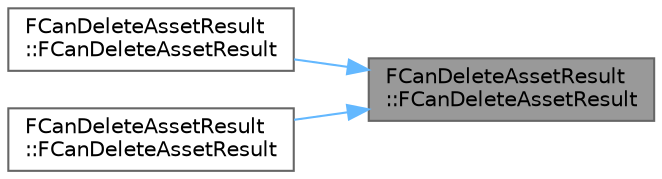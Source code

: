 digraph "FCanDeleteAssetResult::FCanDeleteAssetResult"
{
 // INTERACTIVE_SVG=YES
 // LATEX_PDF_SIZE
  bgcolor="transparent";
  edge [fontname=Helvetica,fontsize=10,labelfontname=Helvetica,labelfontsize=10];
  node [fontname=Helvetica,fontsize=10,shape=box,height=0.2,width=0.4];
  rankdir="RL";
  Node1 [id="Node000001",label="FCanDeleteAssetResult\l::FCanDeleteAssetResult",height=0.2,width=0.4,color="gray40", fillcolor="grey60", style="filled", fontcolor="black",tooltip=" "];
  Node1 -> Node2 [id="edge1_Node000001_Node000002",dir="back",color="steelblue1",style="solid",tooltip=" "];
  Node2 [id="Node000002",label="FCanDeleteAssetResult\l::FCanDeleteAssetResult",height=0.2,width=0.4,color="grey40", fillcolor="white", style="filled",URL="$d7/d8e/structFCanDeleteAssetResult.html#a58c0b6c9df972681e342bc1ae2d37b80",tooltip=" "];
  Node1 -> Node3 [id="edge2_Node000001_Node000003",dir="back",color="steelblue1",style="solid",tooltip=" "];
  Node3 [id="Node000003",label="FCanDeleteAssetResult\l::FCanDeleteAssetResult",height=0.2,width=0.4,color="grey40", fillcolor="white", style="filled",URL="$d7/d8e/structFCanDeleteAssetResult.html#a67493e28e0ef77050256bec759345e07",tooltip=" "];
}
